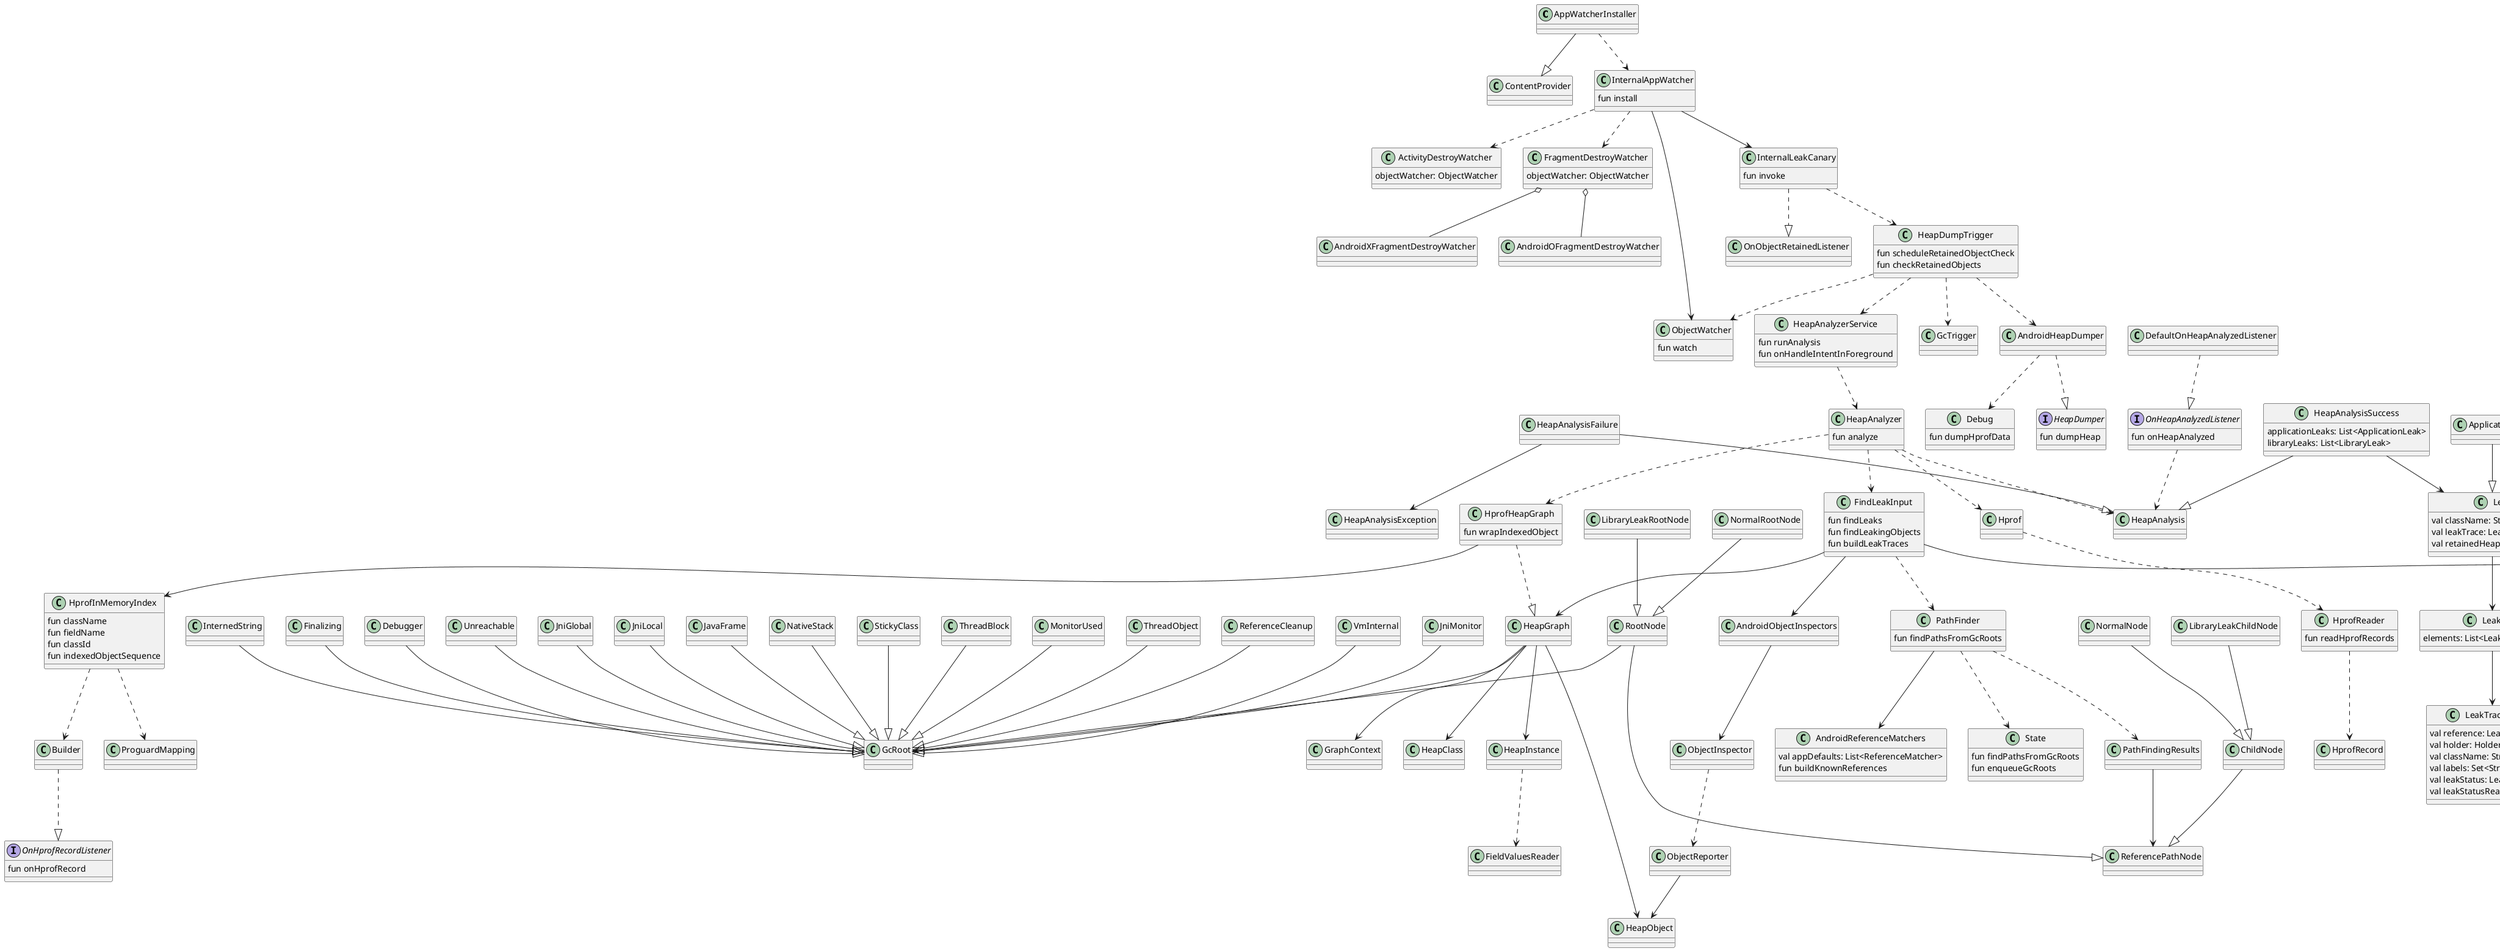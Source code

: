@startuml leakcanary_uml

'app retained object watch installer'
class AppWatcherInstaller
AppWatcherInstaller --|> ContentProvider
AppWatcherInstaller ..> InternalAppWatcher
'app retained object watch'
class InternalAppWatcher {
    fun install
}
InternalAppWatcher ..> ActivityDestroyWatcher
'activity destory观测，监听onActivityDestroyed调用objectWatcher.watch(activity)'
class ActivityDestroyWatcher {
    objectWatcher: ObjectWatcher
}
InternalAppWatcher ..> FragmentDestroyWatcher
'fragment destory观测，onFragmentViewDestroyed watch(view)，onFragmentDestroyed watch(fragment)'
class FragmentDestroyWatcher {
    objectWatcher: ObjectWatcher
}
FragmentDestroyWatcher o-- AndroidOFragmentDestroyWatcher
FragmentDestroyWatcher o-- AndroidXFragmentDestroyWatcher 
InternalAppWatcher --> ObjectWatcher
'watch object, 检测这些object是否按预期clear, 如果不是通知retained检测'
class ObjectWatcher {
    fun watch
}
InternalAppWatcher --> InternalLeakCanary
'leak canary'
class InternalLeakCanary {
    fun invoke
}
InternalLeakCanary ..|> OnObjectRetainedListener
InternalLeakCanary ..> HeapDumpTrigger
'trigger heap dump'
class HeapDumpTrigger {
    fun scheduleRetainedObjectCheck
    fun checkRetainedObjects
}
HeapDumpTrigger ..> AndroidHeapDumper
'android dump heap'
class AndroidHeapDumper {
    
}
AndroidHeapDumper ..> Debug
'android debug use to dump hprof'
class Debug {
    fun dumpHprofData
}
AndroidHeapDumper ..|> HeapDumper
interface HeapDumper {
    fun dumpHeap
}
HeapDumpTrigger ..> GcTrigger
HeapDumpTrigger ..> ObjectWatcher 
HeapDumpTrigger ..> HeapAnalyzerService
class HeapAnalyzerService {
    fun runAnalysis
    fun onHandleIntentInForeground
}
HeapAnalyzerService ..> HeapAnalyzer
class HeapAnalyzer {
    fun analyze
}
HeapAnalyzer ..> HeapAnalysis
'analyzer result'
class HeapAnalysis {

}
HeapAnalysisFailure --|> HeapAnalysis
HeapAnalysisFailure --> HeapAnalysisException
HeapAnalysisSuccess --|> HeapAnalysis
class HeapAnalysisSuccess {
    applicationLeaks: List<ApplicationLeak>
    libraryLeaks: List<LibraryLeak>
}
HeapAnalysisSuccess --> Leak
'leak data'
class Leak {
    val className: String,
    val leakTrace: LeakTrace,
    val retainedHeapByteSize: Int?
}
ApplicationLeak --|> Leak
LibraryLeak --|> Leak
Leak --> LeakTrace
class LeakTrace {
    elements: List<LeakTraceElement>
}
LeakTrace --> LeakTraceElement
class LeakTraceElement {
    val reference: LeakReference?
    val holder: Holder
    val className: String
    val labels: Set<String>
    val leakStatus: LeakNodeStatus
    val leakStatusReason: String
}
HeapAnalyzer ..> Hprof
'an opened Hprof file'
class Hprof {

}
Hprof ..> HprofReader
'read hprof content'
class HprofReader {
    fun readHprofRecords
}
HprofReader ..> HprofRecord
'对应Hprof中的一条记录'
class HprofRecord {

}
HeapAnalyzer ..> HprofHeapGraph
'read data from indexed [Hprof], warp IndexedObject to HeapObject'
class HprofHeapGraph {
    fun wrapIndexedObject
}
HprofHeapGraph ..|> HeapGraph
HeapGraph --> GraphContext
HeapGraph --> GcRoot
'heap dump中分析出的GcRoot，记录在GcRootRecord中'
class GcRoot {

}
JniGlobal --|> GcRoot
JniLocal --|> GcRoot
JavaFrame --|> GcRoot
NativeStack --|> GcRoot
StickyClass --|> GcRoot
ThreadBlock --|> GcRoot
MonitorUsed --|> GcRoot
ThreadObject --|> GcRoot
ReferenceCleanup --|> GcRoot
VmInternal --|> GcRoot
JniMonitor --|> GcRoot
InternedString --|> GcRoot
Finalizing --|> GcRoot
Debugger --|> GcRoot
Unreachable --|> GcRoot
HeapGraph --> HeapObject
HeapGraph --> HeapClass
HeapGraph --> HeapInstance
HeapInstance ..> FieldValuesReader
HprofHeapGraph --> HprofInMemoryIndex
'create index hprof'
class HprofInMemoryIndex {
    fun className
    fun fieldName
    fun classId
    fun indexedObjectSequence
}    
HprofInMemoryIndex ..> Builder
'handle HprofRecord to type map'
class Builder {

}
Builder ..|> OnHprofRecordListener
interface OnHprofRecordListener {
    fun onHprofRecord
}
HprofInMemoryIndex ..> ProguardMapping
HeapAnalyzer ..> FindLeakInput
'找出所有可能泄露对象，并找到最短gc路径'
class FindLeakInput {
    fun findLeaks
    fun findLeakingObjects
    fun buildLeakTraces
}
FindLeakInput --> HeapGraph
FindLeakInput --> AndroidObjectInspectors
'Android泄露对象识别器，基于对AOSP和各种库的理解定义'
class AndroidObjectInspectors {

}
AndroidObjectInspectors --> ObjectInspector
'提供heap中object(classes, instances and arrays)识别'
class ObjectInspector {

}
ObjectInspector ..> ObjectReporter
ObjectReporter --> HeapObject
'an object in the heap dump'
class HeapObject {

}
FindLeakInput --> ReferenceMatcher
'用来匹配heap中Reference已知的模式'
class ReferenceMatcher {

}
ReferenceMatcher --> ReferencePattern
'用于匹配给定Reference的模式'
class ReferencePattern {

}
JavaLocalPattern --|> ReferencePattern
StaticFieldPattern --|> ReferencePattern
InstanceFieldPattern --|> ReferencePattern
NativeGlobalVariablePattern --|> ReferencePattern
LibraryLeakReferenceMatcher --|> ReferenceMatcher
IgnoredReferenceMatcher --|> ReferenceMatcher
FindLeakInput ..> PathFinder
'finds the shortest path from leaking references to a gc root'
class PathFinder {
    fun findPathsFromGcRoots
}
PathFinder ..> State
'store references path'
class State {
    fun findPathsFromGcRoots
    fun enqueueGcRoots
}
PathFinder --> AndroidReferenceMatchers
'构建android已知的引用列表，记录android平台已知的泄露'
class AndroidReferenceMatchers {
    val appDefaults: List<ReferenceMatcher>
    fun buildKnownReferences
}
PathFinder ..> PathFindingResults
PathFindingResults --> ReferencePathNode
RootNode --|> ReferencePathNode
RootNode --> GcRoot
LibraryLeakRootNode --|> RootNode
NormalRootNode --|> RootNode
ChildNode --|> ReferencePathNode
LibraryLeakChildNode --|> ChildNode
NormalNode --|> ChildNode
'store the analysis to disk and show a notification summarizing the result'
class DefaultOnHeapAnalyzedListener {

}
DefaultOnHeapAnalyzedListener ..|> OnHeapAnalyzedListener
interface OnHeapAnalyzedListener {
    fun onHeapAnalyzed
}
OnHeapAnalyzedListener ..> HeapAnalysis

@enduml